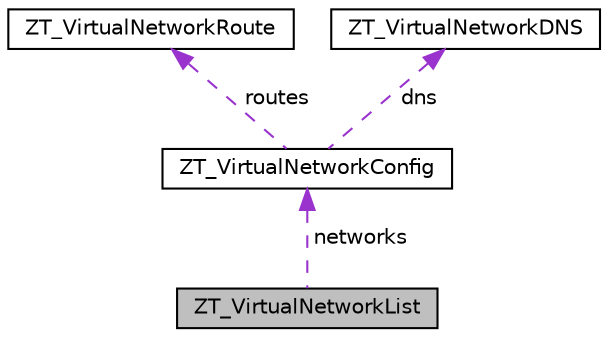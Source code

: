 digraph "ZT_VirtualNetworkList"
{
 // LATEX_PDF_SIZE
  edge [fontname="Helvetica",fontsize="10",labelfontname="Helvetica",labelfontsize="10"];
  node [fontname="Helvetica",fontsize="10",shape=record];
  Node1 [label="ZT_VirtualNetworkList",height=0.2,width=0.4,color="black", fillcolor="grey75", style="filled", fontcolor="black",tooltip=" "];
  Node2 -> Node1 [dir="back",color="darkorchid3",fontsize="10",style="dashed",label=" networks" ,fontname="Helvetica"];
  Node2 [label="ZT_VirtualNetworkConfig",height=0.2,width=0.4,color="black", fillcolor="white", style="filled",URL="$structZT__VirtualNetworkConfig.html",tooltip=" "];
  Node3 -> Node2 [dir="back",color="darkorchid3",fontsize="10",style="dashed",label=" routes" ,fontname="Helvetica"];
  Node3 [label="ZT_VirtualNetworkRoute",height=0.2,width=0.4,color="black", fillcolor="white", style="filled",URL="$structZT__VirtualNetworkRoute.html",tooltip=" "];
  Node4 -> Node2 [dir="back",color="darkorchid3",fontsize="10",style="dashed",label=" dns" ,fontname="Helvetica"];
  Node4 [label="ZT_VirtualNetworkDNS",height=0.2,width=0.4,color="black", fillcolor="white", style="filled",URL="$structZT__VirtualNetworkDNS.html",tooltip=" "];
}

